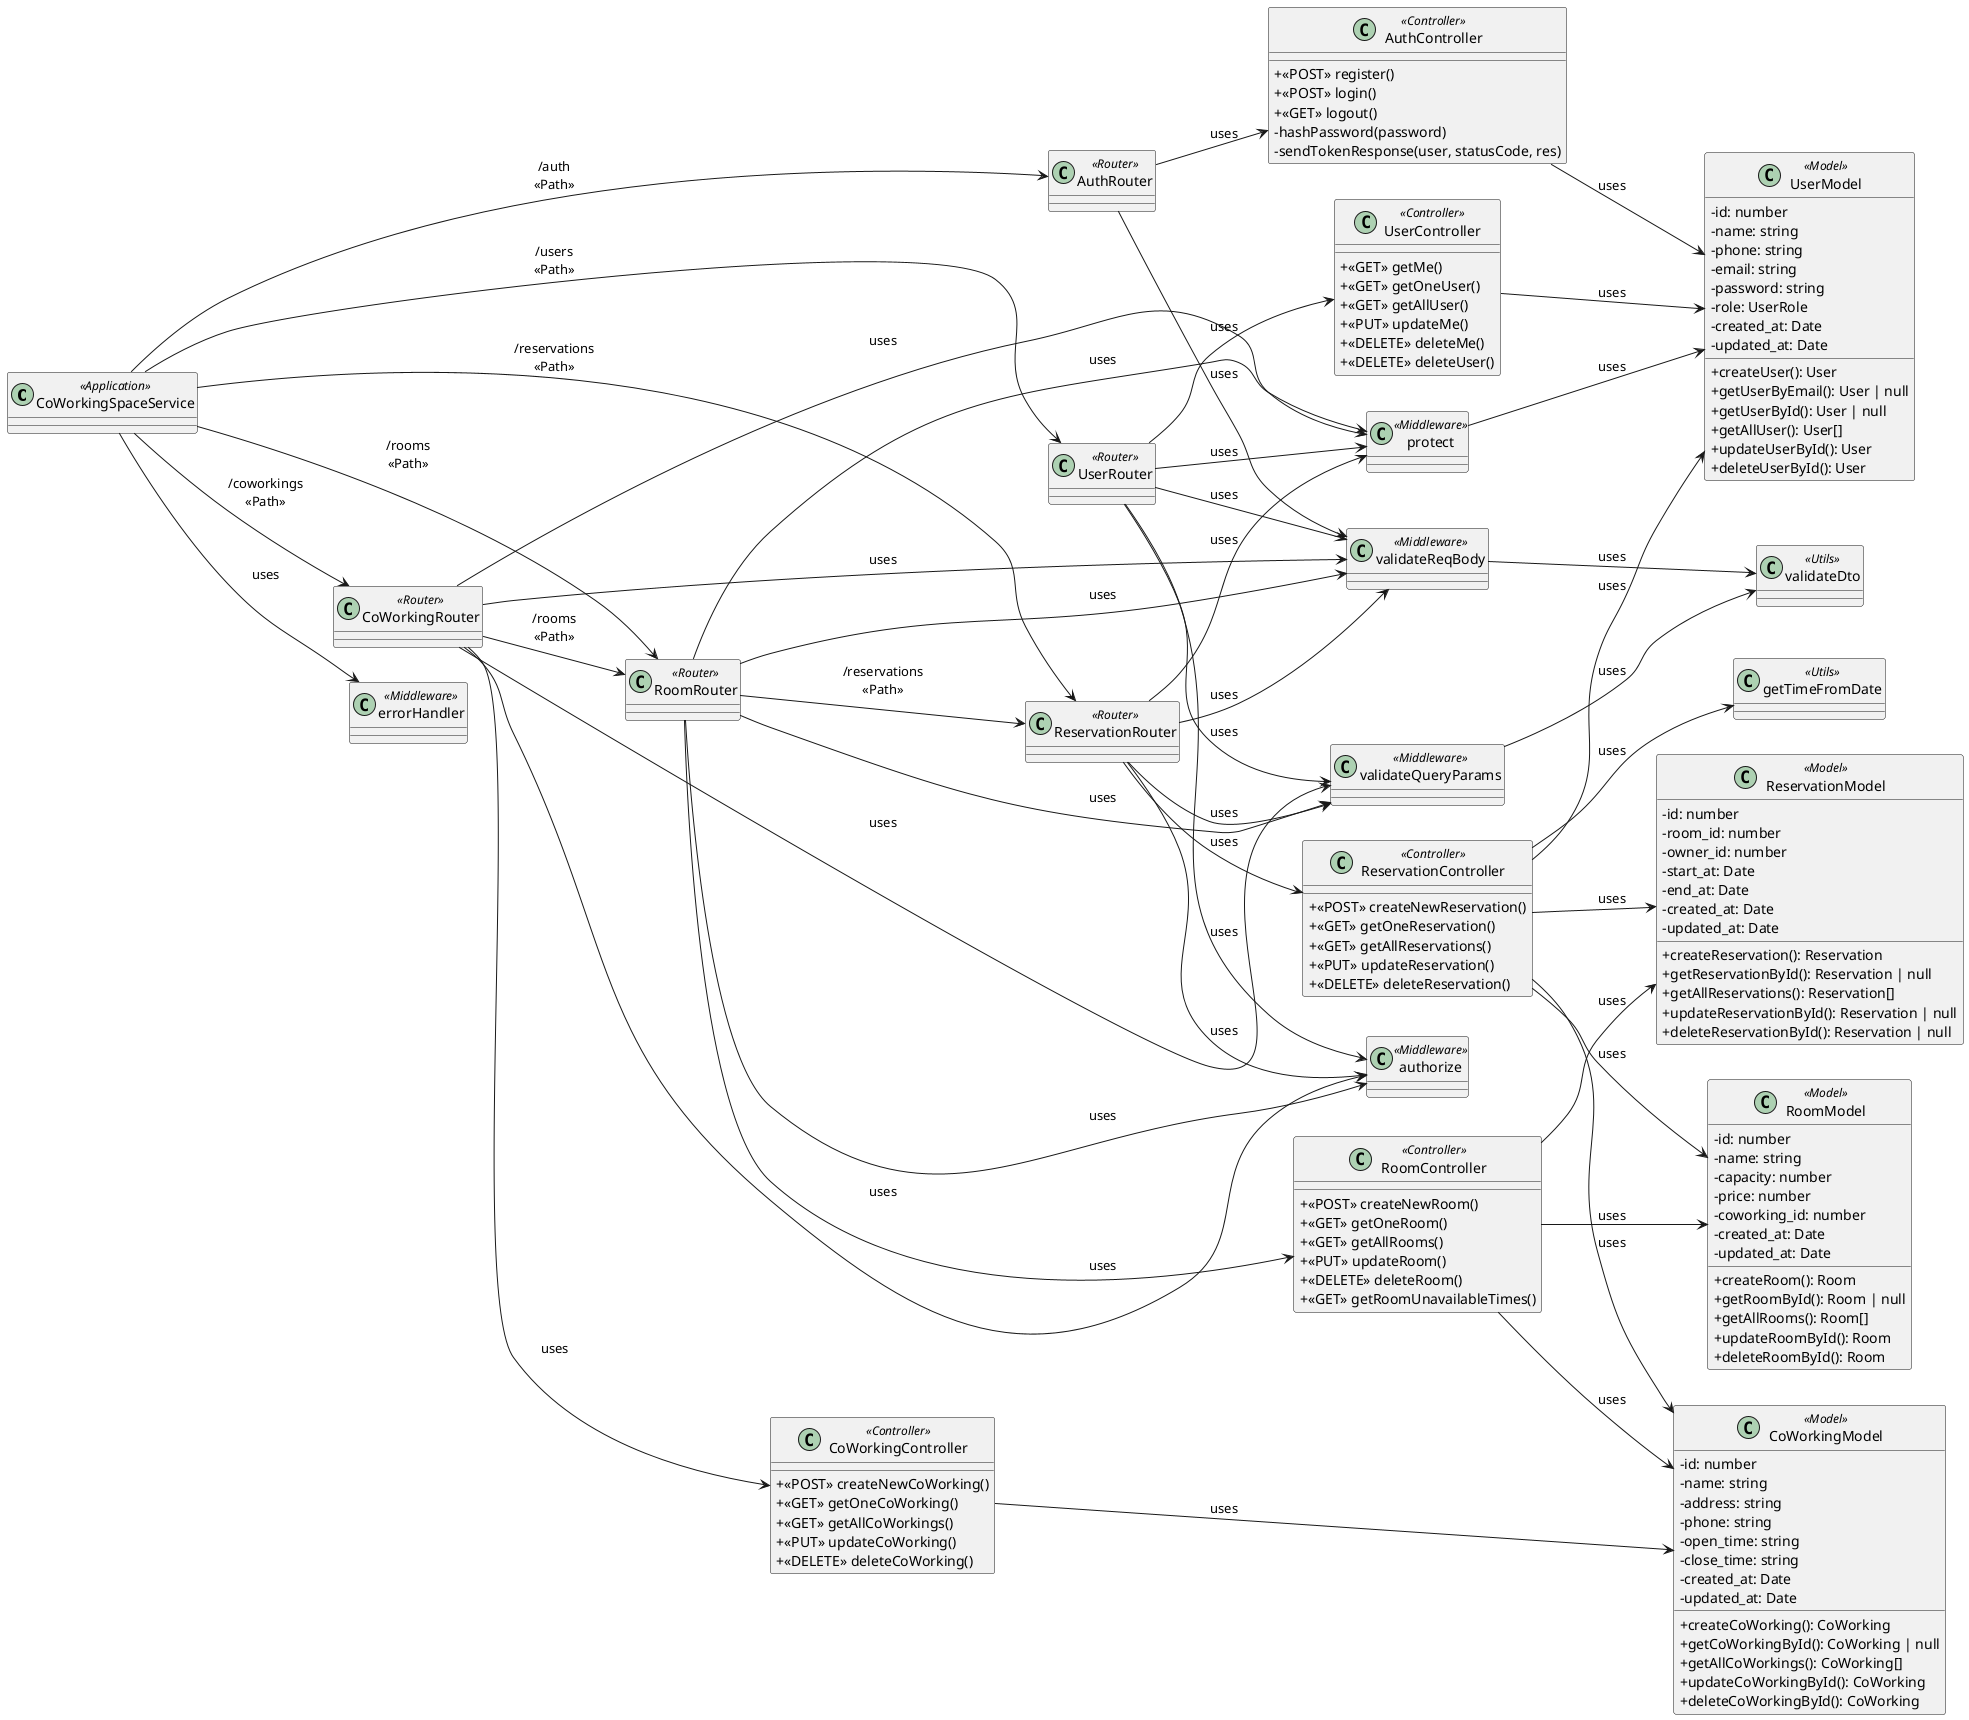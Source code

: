 @startuml Class Diagram
left to right direction
skinparam packagePadding 20
skinparam classAttributeIconSize 0

class CoWorkingSpaceService <<Application>>

' Routers
class AuthRouter <<Router>>
class UserRouter <<Router>>
class CoWorkingRouter <<Router>>
class RoomRouter <<Router>>
class ReservationRouter <<Router>>

' Controllers
class AuthController <<Controller>> {
    + <<POST>> register()
    + <<POST>> login()
    + <<GET>> logout()
    - hashPassword(password)
    - sendTokenResponse(user, statusCode, res)
}

class UserController <<Controller>> {
    + <<GET>> getMe()
    + <<GET>> getOneUser()
    + <<GET>> getAllUser()
    + <<PUT>> updateMe()
    + <<DELETE>> deleteMe()
    + <<DELETE>> deleteUser()
}

class CoWorkingController <<Controller>> {
    + <<POST>> createNewCoWorking()
    + <<GET>> getOneCoWorking()
    + <<GET>> getAllCoWorkings()
    + <<PUT>> updateCoWorking()
    + <<DELETE>> deleteCoWorking()
}

class RoomController <<Controller>> {
    + <<POST>> createNewRoom()
    + <<GET>> getOneRoom()
    + <<GET>> getAllRooms()
    + <<PUT>> updateRoom()
    + <<DELETE>> deleteRoom()
    + <<GET>> getRoomUnavailableTimes()
}

class ReservationController <<Controller>> {
    + <<POST>> createNewReservation()
    + <<GET>> getOneReservation()
    + <<GET>> getAllReservations()
    + <<PUT>> updateReservation()
    + <<DELETE>> deleteReservation()
}

' Model
class UserModel <<Model>> {
    - id: number
    - name: string
    - phone: string
    - email: string
    - password: string
    - role: UserRole
    - created_at: Date
    - updated_at: Date

    + createUser(): User
    + getUserByEmail(): User | null
    + getUserById(): User | null
    + getAllUser(): User[]
    + updateUserById(): User
    + deleteUserById(): User
}

class CoWorkingModel <<Model>> {
    - id: number
    - name: string
    - address: string
    - phone: string
    - open_time: string
    - close_time: string
    - created_at: Date
    - updated_at: Date

    + createCoWorking(): CoWorking
    + getCoWorkingById(): CoWorking | null
    + getAllCoWorkings(): CoWorking[]
    + updateCoWorkingById(): CoWorking
    + deleteCoWorkingById(): CoWorking
}

class RoomModel <<Model>> {
    - id: number
    - name: string
    - capacity: number
    - price: number
    - coworking_id: number
    - created_at: Date
    - updated_at: Date

    + createRoom(): Room
    + getRoomById(): Room | null
    + getAllRooms(): Room[]
    + updateRoomById(): Room
    + deleteRoomById(): Room
}

class ReservationModel <<Model>> {
    - id: number
    - room_id: number
    - owner_id: number
    - start_at: Date
    - end_at: Date
    - created_at: Date
    - updated_at: Date

    + createReservation(): Reservation
    + getReservationById(): Reservation | null
    + getAllReservations(): Reservation[]
    + updateReservationById(): Reservation | null
    + deleteReservationById(): Reservation | null
}

' Middlewares
class authorize <<Middleware>>
class errorHandler <<Middleware>>
class protect <<Middleware>>
class validateQueryParams <<Middleware>>
class validateReqBody <<Middleware>>

' Utils
class getTimeFromDate <<Utils>>
class validateDto <<Utils>>

' Relationships
CoWorkingSpaceService --> errorHandler: "uses"

'' Service & Router
CoWorkingSpaceService --> AuthRouter: "/auth\n<<Path>>"
CoWorkingSpaceService --> UserRouter: "/users\n<<Path>>"
CoWorkingSpaceService --> CoWorkingRouter: "/coworkings\n<<Path>>"
CoWorkingSpaceService --> RoomRouter: "/rooms\n<<Path>>"
CoWorkingSpaceService --> ReservationRouter: "/reservations\n<<Path>>"

'' Routers & Routers
CoWorkingRouter --> RoomRouter: "/rooms\n<<Path>>"
RoomRouter --> ReservationRouter: "/reservations\n<<Path>>"

'' Router & Middlewares
AuthRouter --> validateReqBody: "uses"

UserRouter --> authorize: "uses"
UserRouter --> protect: "uses"
UserRouter --> validateQueryParams: "uses"
UserRouter --> validateReqBody: "uses"

CoWorkingRouter --> authorize: "uses"
CoWorkingRouter --> protect: "uses"
CoWorkingRouter --> validateQueryParams: "uses"
CoWorkingRouter --> validateReqBody: "uses"

RoomRouter --> authorize: "uses"
RoomRouter --> protect: "uses"
RoomRouter --> validateQueryParams: "uses"
RoomRouter --> validateReqBody: "uses"

ReservationRouter --> authorize: "uses"
ReservationRouter --> protect: "uses"
ReservationRouter --> validateQueryParams: "uses"
ReservationRouter --> validateReqBody: "uses"

'' Routers & Controllers
AuthRouter --> AuthController: "uses"
UserRouter --> UserController: "uses"
CoWorkingRouter --> CoWorkingController: "uses"
RoomRouter --> RoomController: "uses"
ReservationRouter --> ReservationController: "uses"

'' Controllers & Models
AuthController --> UserModel: "uses"
UserController --> UserModel: "uses"
CoWorkingController --> CoWorkingModel: "uses"
RoomController --> RoomModel: "uses"
RoomController --> CoWorkingModel: "uses"
RoomController --> ReservationModel: "uses"
ReservationController --> ReservationModel: "uses"
ReservationController --> UserModel: "uses"
ReservationController --> CoWorkingModel: "uses"
ReservationController --> RoomModel: "uses"

'' Controllers & Utils
ReservationController --> getTimeFromDate: "uses"

'' Middlewares & Utils
validateReqBody --> validateDto: "uses"
validateQueryParams --> validateDto: "uses"

'' Middlewares & Models
protect --> UserModel: "uses"

@enduml